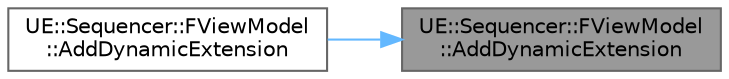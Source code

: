 digraph "UE::Sequencer::FViewModel::AddDynamicExtension"
{
 // INTERACTIVE_SVG=YES
 // LATEX_PDF_SIZE
  bgcolor="transparent";
  edge [fontname=Helvetica,fontsize=10,labelfontname=Helvetica,labelfontsize=10];
  node [fontname=Helvetica,fontsize=10,shape=box,height=0.2,width=0.4];
  rankdir="RL";
  Node1 [id="Node000001",label="UE::Sequencer::FViewModel\l::AddDynamicExtension",height=0.2,width=0.4,color="gray40", fillcolor="grey60", style="filled", fontcolor="black",tooltip="Adds a dynamic extension to this data model."];
  Node1 -> Node2 [id="edge1_Node000001_Node000002",dir="back",color="steelblue1",style="solid",tooltip=" "];
  Node2 [id="Node000002",label="UE::Sequencer::FViewModel\l::AddDynamicExtension",height=0.2,width=0.4,color="grey40", fillcolor="white", style="filled",URL="$dc/d92/classUE_1_1Sequencer_1_1FViewModel.html#a976e239e86808e9df14746bc011fd3ec",tooltip="Adds a dynamic extension to this data model."];
}

